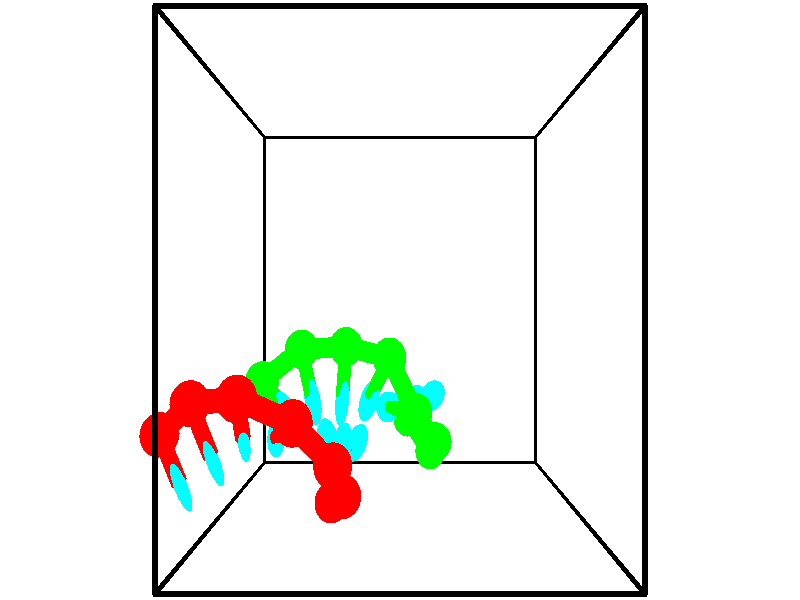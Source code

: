 // switches for output
#declare DRAW_BASES = 1; // possible values are 0, 1; only relevant for DNA ribbons
#declare DRAW_BASES_TYPE = 3; // possible values are 1, 2, 3; only relevant for DNA ribbons
#declare DRAW_FOG = 0; // set to 1 to enable fog

#include "colors.inc"

#include "transforms.inc"
background { rgb <1, 1, 1>}

#default {
   normal{
       ripples 0.25
       frequency 0.20
       turbulence 0.2
       lambda 5
   }
	finish {
		phong 0.1
		phong_size 40.
	}
}

// original window dimensions: 1024x640


// camera settings

camera {
	sky <-0, 1, 0>
	up <-0, 1, 0>
	right 1.6 * <1, 0, 0>
	location <2.5, 2.5, 11.1562>
	look_at <2.5, 2.5, 2.5>
	direction <0, 0, -8.6562>
	angle 67.0682
}


# declare cpy_camera_pos = <2.5, 2.5, 11.1562>;
# if (DRAW_FOG = 1)
fog {
	fog_type 2
	up vnormalize(cpy_camera_pos)
	color rgbt<1,1,1,0.3>
	distance 1e-5
	fog_alt 3e-3
	fog_offset 4
}
# end


// LIGHTS

# declare lum = 6;
global_settings {
	ambient_light rgb lum * <0.05, 0.05, 0.05>
	max_trace_level 15
}# declare cpy_direct_light_amount = 0.25;
light_source
{	1000 * <-1, -1, 1>,
	rgb lum * cpy_direct_light_amount
	parallel
}

light_source
{	1000 * <1, 1, -1>,
	rgb lum * cpy_direct_light_amount
	parallel
}

// strand 0

// nucleotide -1

// particle -1
sphere {
	<-0.731350, 0.990514, 3.039683> 0.250000
	pigment { color rgbt <1,0,0,0> }
	no_shadow
}
cylinder {
	<-0.511166, 0.695709, 3.196556>,  <-0.379055, 0.518826, 3.290680>, 0.100000
	pigment { color rgbt <1,0,0,0> }
	no_shadow
}
cylinder {
	<-0.511166, 0.695709, 3.196556>,  <-0.731350, 0.990514, 3.039683>, 0.100000
	pigment { color rgbt <1,0,0,0> }
	no_shadow
}

// particle -1
sphere {
	<-0.511166, 0.695709, 3.196556> 0.100000
	pigment { color rgbt <1,0,0,0> }
	no_shadow
}
sphere {
	0, 1
	scale<0.080000,0.200000,0.300000>
	matrix <0.824618, 0.406621, -0.393273,
		0.130377, 0.539882, 0.831582,
		0.550460, -0.737012, 0.392182,
		-0.346028, 0.474606, 3.314211>
	pigment { color rgbt <0,1,1,0> }
	no_shadow
}
cylinder {
	<-0.225704, 1.380552, 3.318500>,  <-0.731350, 0.990514, 3.039683>, 0.130000
	pigment { color rgbt <1,0,0,0> }
	no_shadow
}

// nucleotide -1

// particle -1
sphere {
	<-0.225704, 1.380552, 3.318500> 0.250000
	pigment { color rgbt <1,0,0,0> }
	no_shadow
}
cylinder {
	<-0.066368, 1.015282, 3.284012>,  <0.029234, 0.796119, 3.263319>, 0.100000
	pigment { color rgbt <1,0,0,0> }
	no_shadow
}
cylinder {
	<-0.066368, 1.015282, 3.284012>,  <-0.225704, 1.380552, 3.318500>, 0.100000
	pigment { color rgbt <1,0,0,0> }
	no_shadow
}

// particle -1
sphere {
	<-0.066368, 1.015282, 3.284012> 0.100000
	pigment { color rgbt <1,0,0,0> }
	no_shadow
}
sphere {
	0, 1
	scale<0.080000,0.200000,0.300000>
	matrix <0.875632, 0.406577, -0.260699,
		0.273119, 0.028350, 0.961562,
		0.398340, -0.913177, -0.086219,
		0.053134, 0.741329, 3.258146>
	pigment { color rgbt <0,1,1,0> }
	no_shadow
}
cylinder {
	<0.461143, 1.472958, 3.624325>,  <-0.225704, 1.380552, 3.318500>, 0.130000
	pigment { color rgbt <1,0,0,0> }
	no_shadow
}

// nucleotide -1

// particle -1
sphere {
	<0.461143, 1.472958, 3.624325> 0.250000
	pigment { color rgbt <1,0,0,0> }
	no_shadow
}
cylinder {
	<0.440979, 1.172985, 3.360489>,  <0.428881, 0.993001, 3.202187>, 0.100000
	pigment { color rgbt <1,0,0,0> }
	no_shadow
}
cylinder {
	<0.440979, 1.172985, 3.360489>,  <0.461143, 1.472958, 3.624325>, 0.100000
	pigment { color rgbt <1,0,0,0> }
	no_shadow
}

// particle -1
sphere {
	<0.440979, 1.172985, 3.360489> 0.100000
	pigment { color rgbt <1,0,0,0> }
	no_shadow
}
sphere {
	0, 1
	scale<0.080000,0.200000,0.300000>
	matrix <0.929535, 0.206315, -0.305612,
		0.365272, -0.628518, 0.686689,
		-0.050409, -0.749933, -0.659591,
		0.425856, 0.948005, 3.162612>
	pigment { color rgbt <0,1,1,0> }
	no_shadow
}
cylinder {
	<1.150679, 1.210441, 3.578765>,  <0.461143, 1.472958, 3.624325>, 0.130000
	pigment { color rgbt <1,0,0,0> }
	no_shadow
}

// nucleotide -1

// particle -1
sphere {
	<1.150679, 1.210441, 3.578765> 0.250000
	pigment { color rgbt <1,0,0,0> }
	no_shadow
}
cylinder {
	<0.967312, 1.056480, 3.258339>,  <0.857292, 0.964104, 3.066083>, 0.100000
	pigment { color rgbt <1,0,0,0> }
	no_shadow
}
cylinder {
	<0.967312, 1.056480, 3.258339>,  <1.150679, 1.210441, 3.578765>, 0.100000
	pigment { color rgbt <1,0,0,0> }
	no_shadow
}

// particle -1
sphere {
	<0.967312, 1.056480, 3.258339> 0.100000
	pigment { color rgbt <1,0,0,0> }
	no_shadow
}
sphere {
	0, 1
	scale<0.080000,0.200000,0.300000>
	matrix <0.862471, 0.024849, -0.505497,
		0.214473, -0.922623, 0.320576,
		-0.458417, -0.384903, -0.801064,
		0.829787, 0.941010, 3.018020>
	pigment { color rgbt <0,1,1,0> }
	no_shadow
}
cylinder {
	<1.625620, 0.704214, 3.315750>,  <1.150679, 1.210441, 3.578765>, 0.130000
	pigment { color rgbt <1,0,0,0> }
	no_shadow
}

// nucleotide -1

// particle -1
sphere {
	<1.625620, 0.704214, 3.315750> 0.250000
	pigment { color rgbt <1,0,0,0> }
	no_shadow
}
cylinder {
	<1.375942, 0.829521, 3.029465>,  <1.226136, 0.904705, 2.857693>, 0.100000
	pigment { color rgbt <1,0,0,0> }
	no_shadow
}
cylinder {
	<1.375942, 0.829521, 3.029465>,  <1.625620, 0.704214, 3.315750>, 0.100000
	pigment { color rgbt <1,0,0,0> }
	no_shadow
}

// particle -1
sphere {
	<1.375942, 0.829521, 3.029465> 0.100000
	pigment { color rgbt <1,0,0,0> }
	no_shadow
}
sphere {
	0, 1
	scale<0.080000,0.200000,0.300000>
	matrix <0.772194, 0.108149, -0.626115,
		-0.118738, -0.943487, -0.309409,
		-0.624194, 0.313267, -0.715713,
		1.188684, 0.923501, 2.814751>
	pigment { color rgbt <0,1,1,0> }
	no_shadow
}
cylinder {
	<1.710758, 0.229592, 2.787743>,  <1.625620, 0.704214, 3.315750>, 0.130000
	pigment { color rgbt <1,0,0,0> }
	no_shadow
}

// nucleotide -1

// particle -1
sphere {
	<1.710758, 0.229592, 2.787743> 0.250000
	pigment { color rgbt <1,0,0,0> }
	no_shadow
}
cylinder {
	<1.568150, 0.552414, 2.599464>,  <1.482584, 0.746107, 2.486497>, 0.100000
	pigment { color rgbt <1,0,0,0> }
	no_shadow
}
cylinder {
	<1.568150, 0.552414, 2.599464>,  <1.710758, 0.229592, 2.787743>, 0.100000
	pigment { color rgbt <1,0,0,0> }
	no_shadow
}

// particle -1
sphere {
	<1.568150, 0.552414, 2.599464> 0.100000
	pigment { color rgbt <1,0,0,0> }
	no_shadow
}
sphere {
	0, 1
	scale<0.080000,0.200000,0.300000>
	matrix <0.642884, -0.153651, -0.750394,
		-0.677933, -0.570135, -0.464062,
		-0.356522, 0.807055, -0.470696,
		1.461193, 0.794530, 2.458256>
	pigment { color rgbt <0,1,1,0> }
	no_shadow
}
cylinder {
	<1.480121, -0.011002, 2.169855>,  <1.710758, 0.229592, 2.787743>, 0.130000
	pigment { color rgbt <1,0,0,0> }
	no_shadow
}

// nucleotide -1

// particle -1
sphere {
	<1.480121, -0.011002, 2.169855> 0.250000
	pigment { color rgbt <1,0,0,0> }
	no_shadow
}
cylinder {
	<1.565807, 0.378456, 2.138542>,  <1.617219, 0.612131, 2.119755>, 0.100000
	pigment { color rgbt <1,0,0,0> }
	no_shadow
}
cylinder {
	<1.565807, 0.378456, 2.138542>,  <1.480121, -0.011002, 2.169855>, 0.100000
	pigment { color rgbt <1,0,0,0> }
	no_shadow
}

// particle -1
sphere {
	<1.565807, 0.378456, 2.138542> 0.100000
	pigment { color rgbt <1,0,0,0> }
	no_shadow
}
sphere {
	0, 1
	scale<0.080000,0.200000,0.300000>
	matrix <0.688865, -0.207406, -0.694585,
		-0.692515, 0.094866, -0.715139,
		0.214216, 0.973644, -0.078282,
		1.630072, 0.670549, 2.115057>
	pigment { color rgbt <0,1,1,0> }
	no_shadow
}
cylinder {
	<1.448084, 0.156310, 1.422371>,  <1.480121, -0.011002, 2.169855>, 0.130000
	pigment { color rgbt <1,0,0,0> }
	no_shadow
}

// nucleotide -1

// particle -1
sphere {
	<1.448084, 0.156310, 1.422371> 0.250000
	pigment { color rgbt <1,0,0,0> }
	no_shadow
}
cylinder {
	<1.662556, 0.434818, 1.613251>,  <1.791239, 0.601923, 1.727778>, 0.100000
	pigment { color rgbt <1,0,0,0> }
	no_shadow
}
cylinder {
	<1.662556, 0.434818, 1.613251>,  <1.448084, 0.156310, 1.422371>, 0.100000
	pigment { color rgbt <1,0,0,0> }
	no_shadow
}

// particle -1
sphere {
	<1.662556, 0.434818, 1.613251> 0.100000
	pigment { color rgbt <1,0,0,0> }
	no_shadow
}
sphere {
	0, 1
	scale<0.080000,0.200000,0.300000>
	matrix <0.761133, -0.154381, -0.629955,
		-0.364949, 0.700981, -0.612731,
		0.536180, 0.696271, 0.477198,
		1.823410, 0.643699, 1.756410>
	pigment { color rgbt <0,1,1,0> }
	no_shadow
}
// strand 1

// nucleotide -1

// particle -1
sphere {
	<2.635794, 0.700546, 0.259233> 0.250000
	pigment { color rgbt <0,1,0,0> }
	no_shadow
}
cylinder {
	<2.874780, 0.931877, 0.481430>,  <3.018171, 1.070676, 0.614748>, 0.100000
	pigment { color rgbt <0,1,0,0> }
	no_shadow
}
cylinder {
	<2.874780, 0.931877, 0.481430>,  <2.635794, 0.700546, 0.259233>, 0.100000
	pigment { color rgbt <0,1,0,0> }
	no_shadow
}

// particle -1
sphere {
	<2.874780, 0.931877, 0.481430> 0.100000
	pigment { color rgbt <0,1,0,0> }
	no_shadow
}
sphere {
	0, 1
	scale<0.080000,0.200000,0.300000>
	matrix <-0.591645, -0.149681, 0.792182,
		0.541287, -0.801956, 0.252735,
		0.597465, 0.578328, 0.555493,
		3.054019, 1.105375, 0.648078>
	pigment { color rgbt <0,1,1,0> }
	no_shadow
}
cylinder {
	<3.012077, 0.353011, 0.874990>,  <2.635794, 0.700546, 0.259233>, 0.130000
	pigment { color rgbt <0,1,0,0> }
	no_shadow
}

// nucleotide -1

// particle -1
sphere {
	<3.012077, 0.353011, 0.874990> 0.250000
	pigment { color rgbt <0,1,0,0> }
	no_shadow
}
cylinder {
	<2.918387, 0.737740, 0.931610>,  <2.862173, 0.968577, 0.965582>, 0.100000
	pigment { color rgbt <0,1,0,0> }
	no_shadow
}
cylinder {
	<2.918387, 0.737740, 0.931610>,  <3.012077, 0.353011, 0.874990>, 0.100000
	pigment { color rgbt <0,1,0,0> }
	no_shadow
}

// particle -1
sphere {
	<2.918387, 0.737740, 0.931610> 0.100000
	pigment { color rgbt <0,1,0,0> }
	no_shadow
}
sphere {
	0, 1
	scale<0.080000,0.200000,0.300000>
	matrix <-0.638945, -0.262037, 0.723247,
		0.732726, 0.078959, 0.675927,
		-0.234225, 0.961822, 0.141551,
		2.848120, 1.026286, 0.974075>
	pigment { color rgbt <0,1,1,0> }
	no_shadow
}
cylinder {
	<3.058392, 0.646211, 1.675466>,  <3.012077, 0.353011, 0.874990>, 0.130000
	pigment { color rgbt <0,1,0,0> }
	no_shadow
}

// nucleotide -1

// particle -1
sphere {
	<3.058392, 0.646211, 1.675466> 0.250000
	pigment { color rgbt <0,1,0,0> }
	no_shadow
}
cylinder {
	<2.802285, 0.876411, 1.471954>,  <2.648621, 1.014532, 1.349847>, 0.100000
	pigment { color rgbt <0,1,0,0> }
	no_shadow
}
cylinder {
	<2.802285, 0.876411, 1.471954>,  <3.058392, 0.646211, 1.675466>, 0.100000
	pigment { color rgbt <0,1,0,0> }
	no_shadow
}

// particle -1
sphere {
	<2.802285, 0.876411, 1.471954> 0.100000
	pigment { color rgbt <0,1,0,0> }
	no_shadow
}
sphere {
	0, 1
	scale<0.080000,0.200000,0.300000>
	matrix <-0.627508, -0.009842, 0.778548,
		0.443048, 0.817742, 0.367433,
		-0.640268, 0.575501, -0.508779,
		2.610205, 1.049062, 1.319321>
	pigment { color rgbt <0,1,1,0> }
	no_shadow
}
cylinder {
	<2.725083, 1.106924, 2.219831>,  <3.058392, 0.646211, 1.675466>, 0.130000
	pigment { color rgbt <0,1,0,0> }
	no_shadow
}

// nucleotide -1

// particle -1
sphere {
	<2.725083, 1.106924, 2.219831> 0.250000
	pigment { color rgbt <0,1,0,0> }
	no_shadow
}
cylinder {
	<2.488182, 1.102478, 1.897560>,  <2.346042, 1.099810, 1.704198>, 0.100000
	pigment { color rgbt <0,1,0,0> }
	no_shadow
}
cylinder {
	<2.488182, 1.102478, 1.897560>,  <2.725083, 1.106924, 2.219831>, 0.100000
	pigment { color rgbt <0,1,0,0> }
	no_shadow
}

// particle -1
sphere {
	<2.488182, 1.102478, 1.897560> 0.100000
	pigment { color rgbt <0,1,0,0> }
	no_shadow
}
sphere {
	0, 1
	scale<0.080000,0.200000,0.300000>
	matrix <-0.782534, 0.246247, 0.571842,
		0.192039, 0.969143, -0.154538,
		-0.592252, -0.011115, -0.805676,
		2.310507, 1.099144, 1.655857>
	pigment { color rgbt <0,1,1,0> }
	no_shadow
}
cylinder {
	<2.343270, 1.784780, 2.182799>,  <2.725083, 1.106924, 2.219831>, 0.130000
	pigment { color rgbt <0,1,0,0> }
	no_shadow
}

// nucleotide -1

// particle -1
sphere {
	<2.343270, 1.784780, 2.182799> 0.250000
	pigment { color rgbt <0,1,0,0> }
	no_shadow
}
cylinder {
	<2.161632, 1.459953, 2.036186>,  <2.052648, 1.265058, 1.948219>, 0.100000
	pigment { color rgbt <0,1,0,0> }
	no_shadow
}
cylinder {
	<2.161632, 1.459953, 2.036186>,  <2.343270, 1.784780, 2.182799>, 0.100000
	pigment { color rgbt <0,1,0,0> }
	no_shadow
}

// particle -1
sphere {
	<2.161632, 1.459953, 2.036186> 0.100000
	pigment { color rgbt <0,1,0,0> }
	no_shadow
}
sphere {
	0, 1
	scale<0.080000,0.200000,0.300000>
	matrix <-0.797232, 0.186686, 0.574082,
		-0.397765, 0.552899, -0.732178,
		-0.454097, -0.812065, -0.366531,
		2.025403, 1.216334, 1.926227>
	pigment { color rgbt <0,1,1,0> }
	no_shadow
}
cylinder {
	<1.675889, 1.905592, 1.939719>,  <2.343270, 1.784780, 2.182799>, 0.130000
	pigment { color rgbt <0,1,0,0> }
	no_shadow
}

// nucleotide -1

// particle -1
sphere {
	<1.675889, 1.905592, 1.939719> 0.250000
	pigment { color rgbt <0,1,0,0> }
	no_shadow
}
cylinder {
	<1.649348, 1.515854, 2.025742>,  <1.633424, 1.282011, 2.077355>, 0.100000
	pigment { color rgbt <0,1,0,0> }
	no_shadow
}
cylinder {
	<1.649348, 1.515854, 2.025742>,  <1.675889, 1.905592, 1.939719>, 0.100000
	pigment { color rgbt <0,1,0,0> }
	no_shadow
}

// particle -1
sphere {
	<1.649348, 1.515854, 2.025742> 0.100000
	pigment { color rgbt <0,1,0,0> }
	no_shadow
}
sphere {
	0, 1
	scale<0.080000,0.200000,0.300000>
	matrix <-0.902739, 0.150433, 0.403028,
		-0.425040, -0.167399, -0.889561,
		-0.066353, -0.974345, 0.215057,
		1.629442, 1.223550, 2.090259>
	pigment { color rgbt <0,1,1,0> }
	no_shadow
}
cylinder {
	<1.001032, 1.873829, 1.960645>,  <1.675889, 1.905592, 1.939719>, 0.130000
	pigment { color rgbt <0,1,0,0> }
	no_shadow
}

// nucleotide -1

// particle -1
sphere {
	<1.001032, 1.873829, 1.960645> 0.250000
	pigment { color rgbt <0,1,0,0> }
	no_shadow
}
cylinder {
	<1.117233, 1.515396, 2.094894>,  <1.186954, 1.300336, 2.175444>, 0.100000
	pigment { color rgbt <0,1,0,0> }
	no_shadow
}
cylinder {
	<1.117233, 1.515396, 2.094894>,  <1.001032, 1.873829, 1.960645>, 0.100000
	pigment { color rgbt <0,1,0,0> }
	no_shadow
}

// particle -1
sphere {
	<1.117233, 1.515396, 2.094894> 0.100000
	pigment { color rgbt <0,1,0,0> }
	no_shadow
}
sphere {
	0, 1
	scale<0.080000,0.200000,0.300000>
	matrix <-0.813440, -0.046556, 0.579782,
		-0.503908, -0.441438, -0.742435,
		0.290503, -0.896083, 0.335623,
		1.204384, 1.246571, 2.195581>
	pigment { color rgbt <0,1,1,0> }
	no_shadow
}
cylinder {
	<0.406202, 1.473640, 1.975095>,  <1.001032, 1.873829, 1.960645>, 0.130000
	pigment { color rgbt <0,1,0,0> }
	no_shadow
}

// nucleotide -1

// particle -1
sphere {
	<0.406202, 1.473640, 1.975095> 0.250000
	pigment { color rgbt <0,1,0,0> }
	no_shadow
}
cylinder {
	<0.662186, 1.298233, 2.227493>,  <0.815776, 1.192989, 2.378932>, 0.100000
	pigment { color rgbt <0,1,0,0> }
	no_shadow
}
cylinder {
	<0.662186, 1.298233, 2.227493>,  <0.406202, 1.473640, 1.975095>, 0.100000
	pigment { color rgbt <0,1,0,0> }
	no_shadow
}

// particle -1
sphere {
	<0.662186, 1.298233, 2.227493> 0.100000
	pigment { color rgbt <0,1,0,0> }
	no_shadow
}
sphere {
	0, 1
	scale<0.080000,0.200000,0.300000>
	matrix <-0.756220, -0.213738, 0.618423,
		-0.136322, -0.872937, -0.468399,
		0.639959, -0.438517, 0.630996,
		0.854173, 1.166678, 2.416792>
	pigment { color rgbt <0,1,1,0> }
	no_shadow
}
// box output
cylinder {
	<0.000000, 0.000000, 0.000000>,  <5.000000, 0.000000, 0.000000>, 0.025000
	pigment { color rgbt <0,0,0,0> }
	no_shadow
}
cylinder {
	<0.000000, 0.000000, 0.000000>,  <0.000000, 5.000000, 0.000000>, 0.025000
	pigment { color rgbt <0,0,0,0> }
	no_shadow
}
cylinder {
	<0.000000, 0.000000, 0.000000>,  <0.000000, 0.000000, 5.000000>, 0.025000
	pigment { color rgbt <0,0,0,0> }
	no_shadow
}
cylinder {
	<5.000000, 5.000000, 5.000000>,  <0.000000, 5.000000, 5.000000>, 0.025000
	pigment { color rgbt <0,0,0,0> }
	no_shadow
}
cylinder {
	<5.000000, 5.000000, 5.000000>,  <5.000000, 0.000000, 5.000000>, 0.025000
	pigment { color rgbt <0,0,0,0> }
	no_shadow
}
cylinder {
	<5.000000, 5.000000, 5.000000>,  <5.000000, 5.000000, 0.000000>, 0.025000
	pigment { color rgbt <0,0,0,0> }
	no_shadow
}
cylinder {
	<0.000000, 0.000000, 5.000000>,  <0.000000, 5.000000, 5.000000>, 0.025000
	pigment { color rgbt <0,0,0,0> }
	no_shadow
}
cylinder {
	<0.000000, 0.000000, 5.000000>,  <5.000000, 0.000000, 5.000000>, 0.025000
	pigment { color rgbt <0,0,0,0> }
	no_shadow
}
cylinder {
	<5.000000, 5.000000, 0.000000>,  <0.000000, 5.000000, 0.000000>, 0.025000
	pigment { color rgbt <0,0,0,0> }
	no_shadow
}
cylinder {
	<5.000000, 5.000000, 0.000000>,  <5.000000, 0.000000, 0.000000>, 0.025000
	pigment { color rgbt <0,0,0,0> }
	no_shadow
}
cylinder {
	<5.000000, 0.000000, 5.000000>,  <5.000000, 0.000000, 0.000000>, 0.025000
	pigment { color rgbt <0,0,0,0> }
	no_shadow
}
cylinder {
	<0.000000, 5.000000, 0.000000>,  <0.000000, 5.000000, 5.000000>, 0.025000
	pigment { color rgbt <0,0,0,0> }
	no_shadow
}
// end of box output
